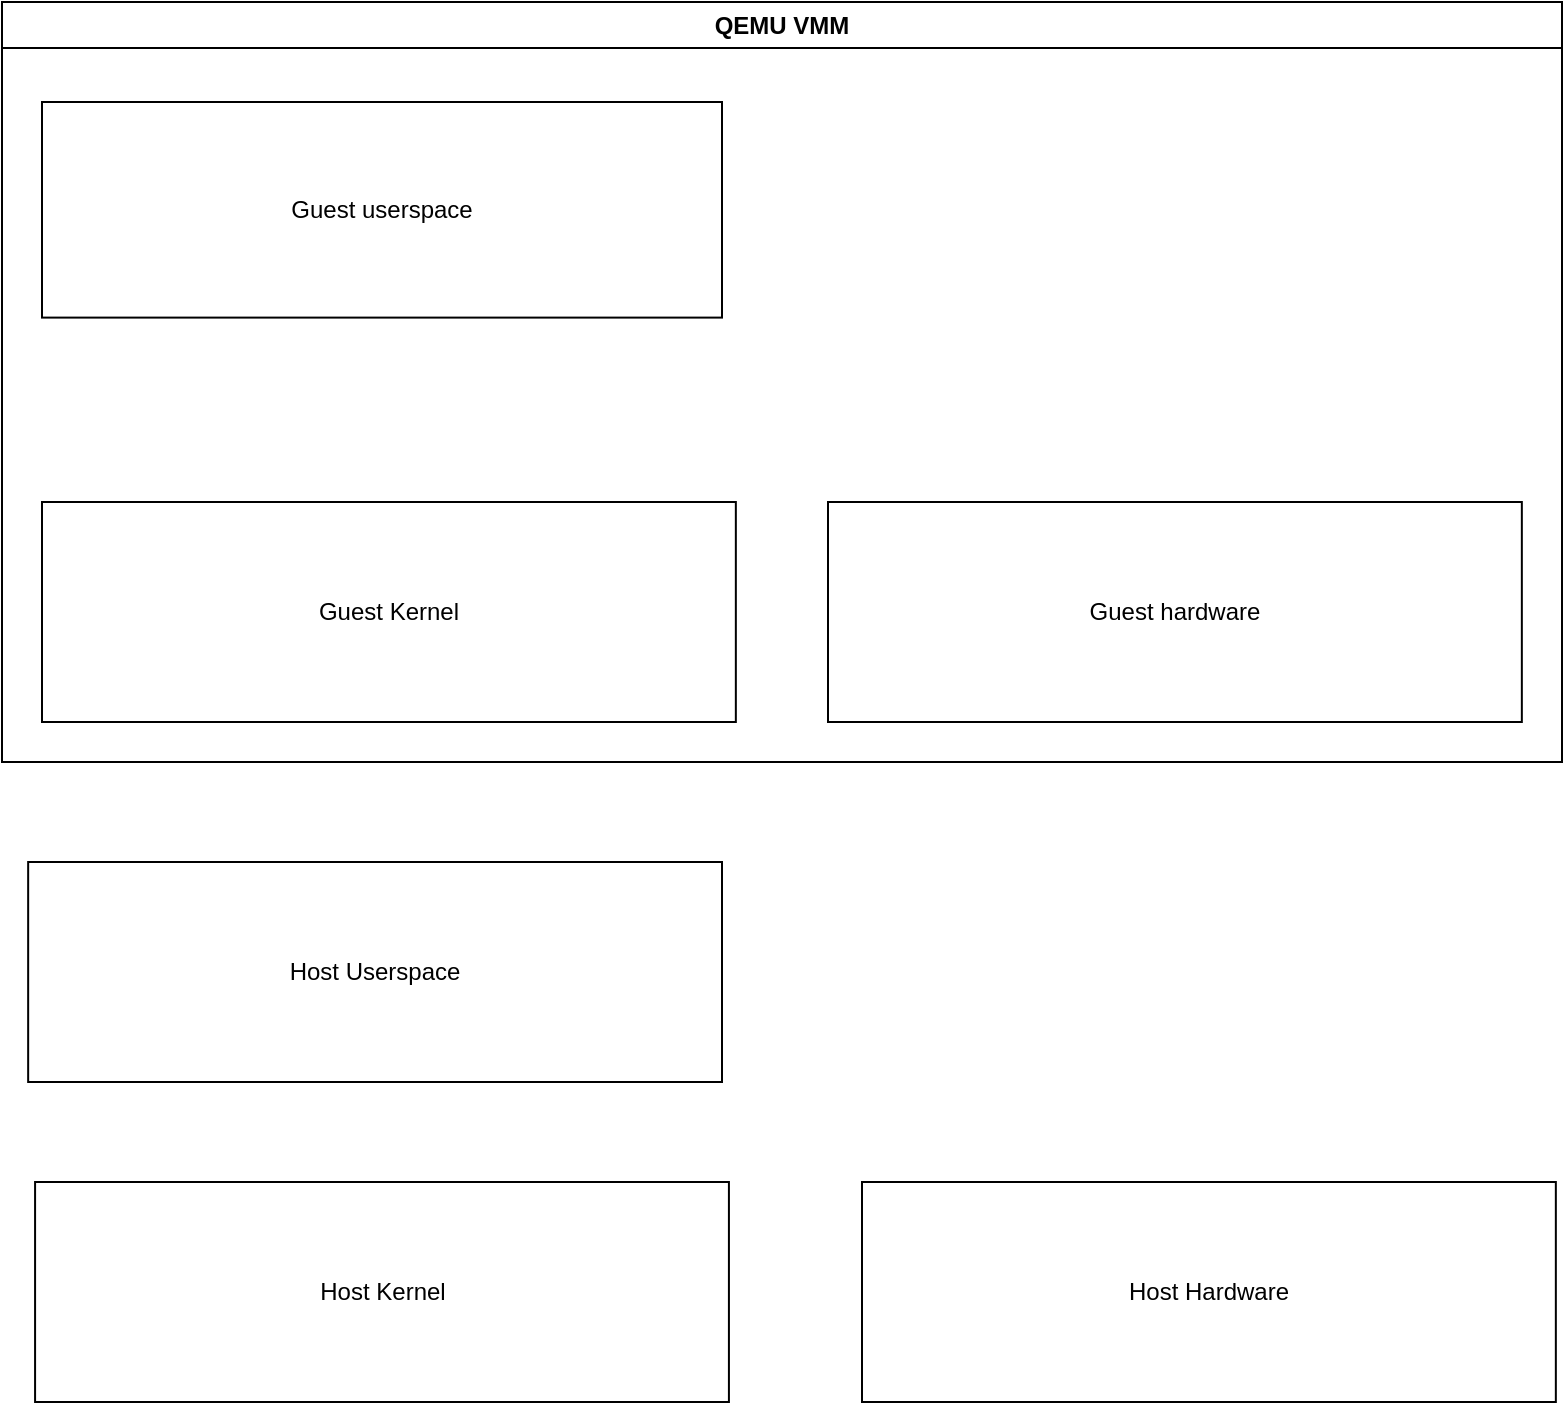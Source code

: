 <mxfile version="21.1.4" type="github">
  <diagram name="Page-1" id="Gnur41sGLRwA_66FkKds">
    <mxGraphModel dx="1049" dy="1443" grid="1" gridSize="10" guides="1" tooltips="1" connect="1" arrows="1" fold="1" page="1" pageScale="1" pageWidth="850" pageHeight="1100" math="0" shadow="0">
      <root>
        <mxCell id="0" />
        <mxCell id="1" parent="0" />
        <mxCell id="UpkKUZ4XRNEf7WIkUE3t-2" value="Host Userspace" style="rounded=0;whiteSpace=wrap;html=1;" vertex="1" parent="1">
          <mxGeometry x="103.08" y="620" width="346.92" height="110" as="geometry" />
        </mxCell>
        <mxCell id="UpkKUZ4XRNEf7WIkUE3t-3" value="Guest Kernel" style="rounded=0;whiteSpace=wrap;html=1;" vertex="1" parent="1">
          <mxGeometry x="110" y="440" width="346.92" height="110" as="geometry" />
        </mxCell>
        <mxCell id="UpkKUZ4XRNEf7WIkUE3t-5" value="Guest userspace" style="rounded=0;whiteSpace=wrap;html=1;" vertex="1" parent="1">
          <mxGeometry x="110" y="240" width="340" height="107.8" as="geometry" />
        </mxCell>
        <mxCell id="UpkKUZ4XRNEf7WIkUE3t-6" value="&lt;div&gt;Host Kernel&lt;/div&gt;" style="rounded=0;whiteSpace=wrap;html=1;" vertex="1" parent="1">
          <mxGeometry x="106.54" y="780" width="346.92" height="110" as="geometry" />
        </mxCell>
        <mxCell id="UpkKUZ4XRNEf7WIkUE3t-7" value="Host Hardware" style="rounded=0;whiteSpace=wrap;html=1;" vertex="1" parent="1">
          <mxGeometry x="520" y="780" width="346.92" height="110" as="geometry" />
        </mxCell>
        <mxCell id="UpkKUZ4XRNEf7WIkUE3t-8" value="Guest hardware" style="rounded=0;whiteSpace=wrap;html=1;" vertex="1" parent="1">
          <mxGeometry x="503" y="440" width="346.92" height="110" as="geometry" />
        </mxCell>
        <mxCell id="UpkKUZ4XRNEf7WIkUE3t-11" value="QEMU VMM" style="swimlane;whiteSpace=wrap;html=1;" vertex="1" parent="1">
          <mxGeometry x="90" y="190" width="780" height="380" as="geometry" />
        </mxCell>
      </root>
    </mxGraphModel>
  </diagram>
</mxfile>
